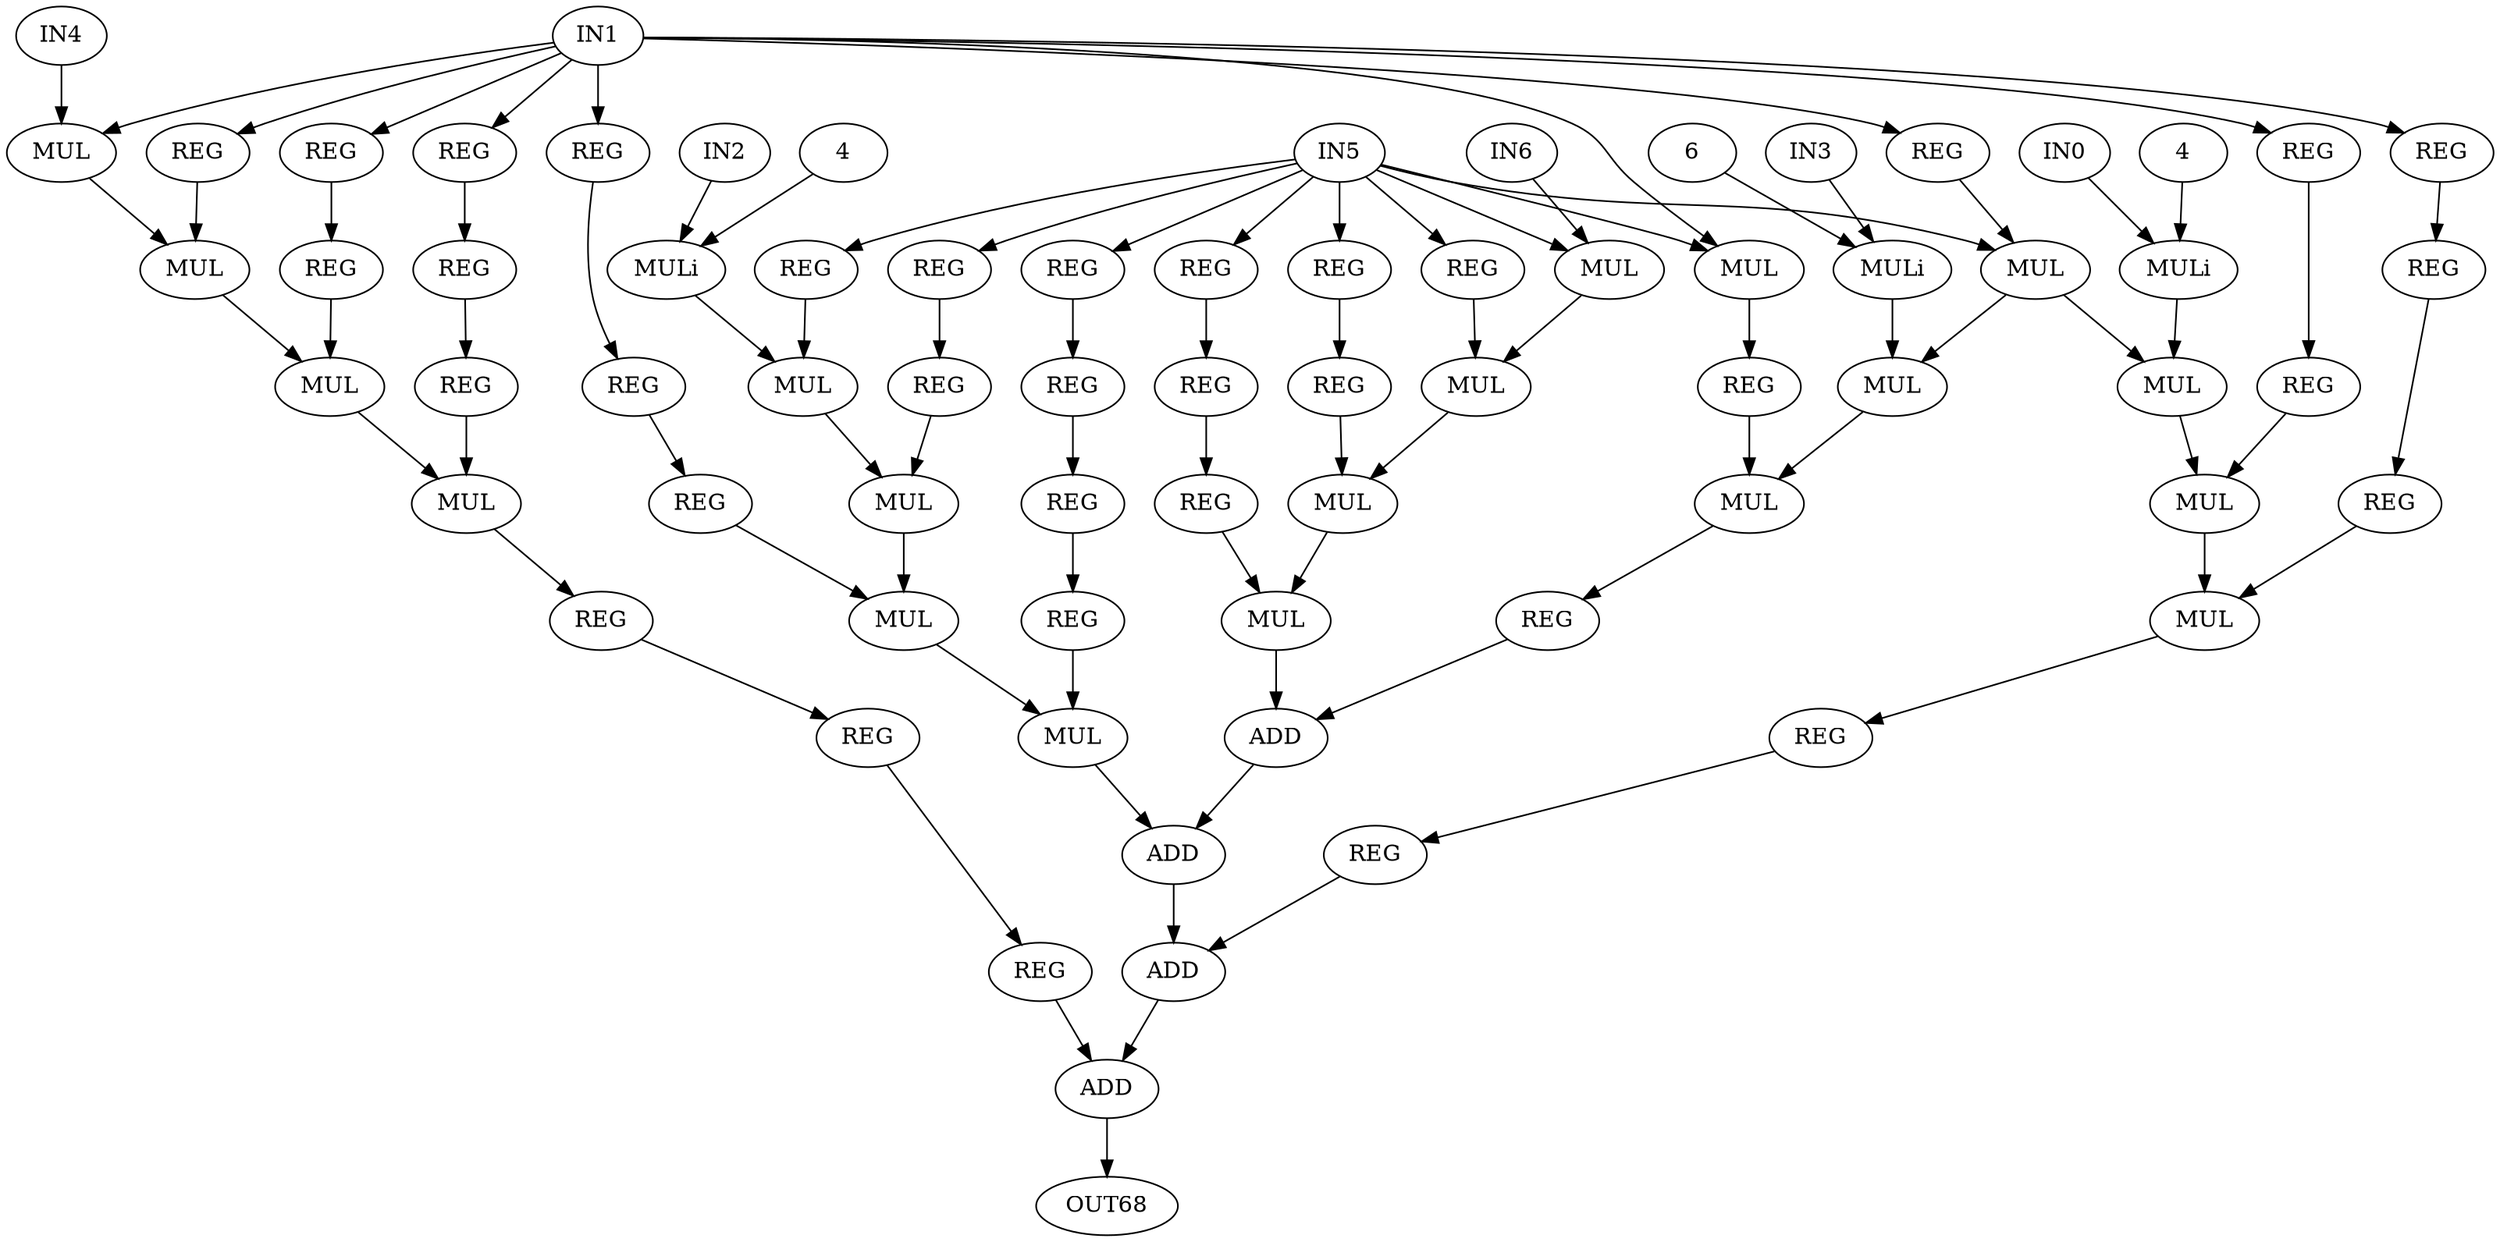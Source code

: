 digraph Qslpine{
 0 [ label = IN0 ]
 1 [ label = IN1 ]
 2 [ label = IN2 ]
 3 [ label = IN3 ]
 4 [ label = IN4 ]
 5 [ label = IN5 ]
 6 [ label = IN6 ]
 7 [ label = REG]
 8 [ label = REG]
 9 [ label = REG]
 10 [ label = REG]
 11 [ label = REG]
 12 [ label = REG]
 13 [ label = REG]
 14 [ label = REG]
 15 [ label = REG]
 16 [ label = REG]
 17 [ label = REG]
 18 [ label = REG]
 19 [ label = REG]
 20 [ label = REG]
 21 [ label = REG]
 22 [ label = REG]
 23 [ label = REG]
 24 [ label = REG]
 25 [ label = REG]
 26 [ label = REG]
 27 [ label = REG]
 28 [ label = REG]
 29 [ label = REG]
 30 [ label = REG]
 31 [ label = REG]
 32 [ label = REG]
 33 [ label = REG]
 34 [ label = REG]
 35 [ label = REG]
 36 [ label = REG]
 37 [ label = REG]
 38 [ label = REG]
 39 [ label = REG]
 40 [ label = REG]
 41 [ label = REG]
 42 [ label = MUL]
 43 [ label = MUL]
 44 [ label = MUL]
 45 [ label = MUL]
 46 [ label = MUL]
 47 [ label = MUL]
 48 [ label = MUL]
 49 [ label = MUL]
 50 [ label = MUL]
 51 [ label = MUL]
 52 [ label = MUL]
 53 [ label = MUL]
 54 [ label = MUL]
 55 [ label = MUL]
 56 [ label = MUL]
 57 [ label = MUL]
 58 [ label = MUL]
 59 [ label = MUL]
 60 [ label = MUL]
 61 [ label = ADD]
 62 [ label = ADD]
 63 [ label = ADD]
 64 [ label = ADD]
 65 [ label = MULi, VALUE = 6]
 "65.6"[ label = 6 ]
 66 [ label = MULi, VALUE = 4]
 "66.4"[ label = 4 ]
 67 [ label = MULi, VALUE = 4]
 "67.4"[ label = 4 ]
 68 [ label = OUT68 ]
 0 -> 66
 1 -> 45
 1 -> 7
 1 -> 10
 1 -> 11
 1 -> 13
 1 -> 16
 1 -> 19
 1 -> 50
 1 -> 21
 2 -> 67
 3 -> 65
 4 -> 45
 5 -> 50
 5 -> 51
 5 -> 55
 5 -> 27
 5 -> 28
 5 -> 30
 5 -> 33
 5 -> 37
 5 -> 39
 6 -> 55
 7 -> 8
 8 -> 9
 9 -> 42
 10 -> 44
 11 -> 12
 12 -> 46
 13 -> 14
 14 -> 15
 15 -> 47
 16 -> 17
 17 -> 18
 18 -> 53
 19 -> 20
 20 -> 49
 21 -> 51
 22 -> 40
 23 -> 24
 24 -> 64
 25 -> 43
 26 -> 62
 27 -> 56
 28 -> 29
 29 -> 57
 30 -> 31
 31 -> 32
 32 -> 58
 33 -> 34
 34 -> 35
 35 -> 36
 36 -> 54
 37 -> 38
 38 -> 59
 39 -> 60
 40 -> 41
 41 -> 61
 42 -> 22
 43 -> 26
 44 -> 46
 45 -> 44
 46 -> 42
 47 -> 23
 48 -> 49
 49 -> 47
 50 -> 25
 51 -> 52
 51 -> 48
 52 -> 43
 53 -> 54
 54 -> 63
 55 -> 56
 56 -> 57
 57 -> 58
 58 -> 62
 59 -> 53
 60 -> 59
 61 -> 68
 62 -> 63
 63 -> 64
 64 -> 61
 "65.6" -> 65
 65 -> 52
 "66.4" -> 66
 66 -> 48
 "67.4" -> 67
 67 -> 60
}
